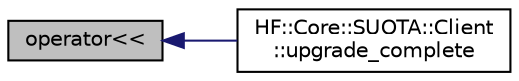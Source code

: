 digraph "operator&lt;&lt;"
{
  edge [fontname="Helvetica",fontsize="10",labelfontname="Helvetica",labelfontsize="10"];
  node [fontname="Helvetica",fontsize="10",shape=record];
  rankdir="LR";
  Node6 [label="operator\<\<",height=0.2,width=0.4,color="black", fillcolor="grey75", style="filled", fontcolor="black"];
  Node6 -> Node7 [dir="back",color="midnightblue",fontsize="10",style="solid",fontname="Helvetica"];
  Node7 [label="HF::Core::SUOTA::Client\l::upgrade_complete",height=0.2,width=0.4,color="black", fillcolor="white", style="filled",URL="$structHF_1_1Core_1_1SUOTA_1_1Client.html#a69423c9333463c22b89b11e58b2a7271",tooltip="Send a HAN-FUN message containing a SUOTA::UPGRADE_COMPLETE_CMD, to the broadcast network address..."];
}
